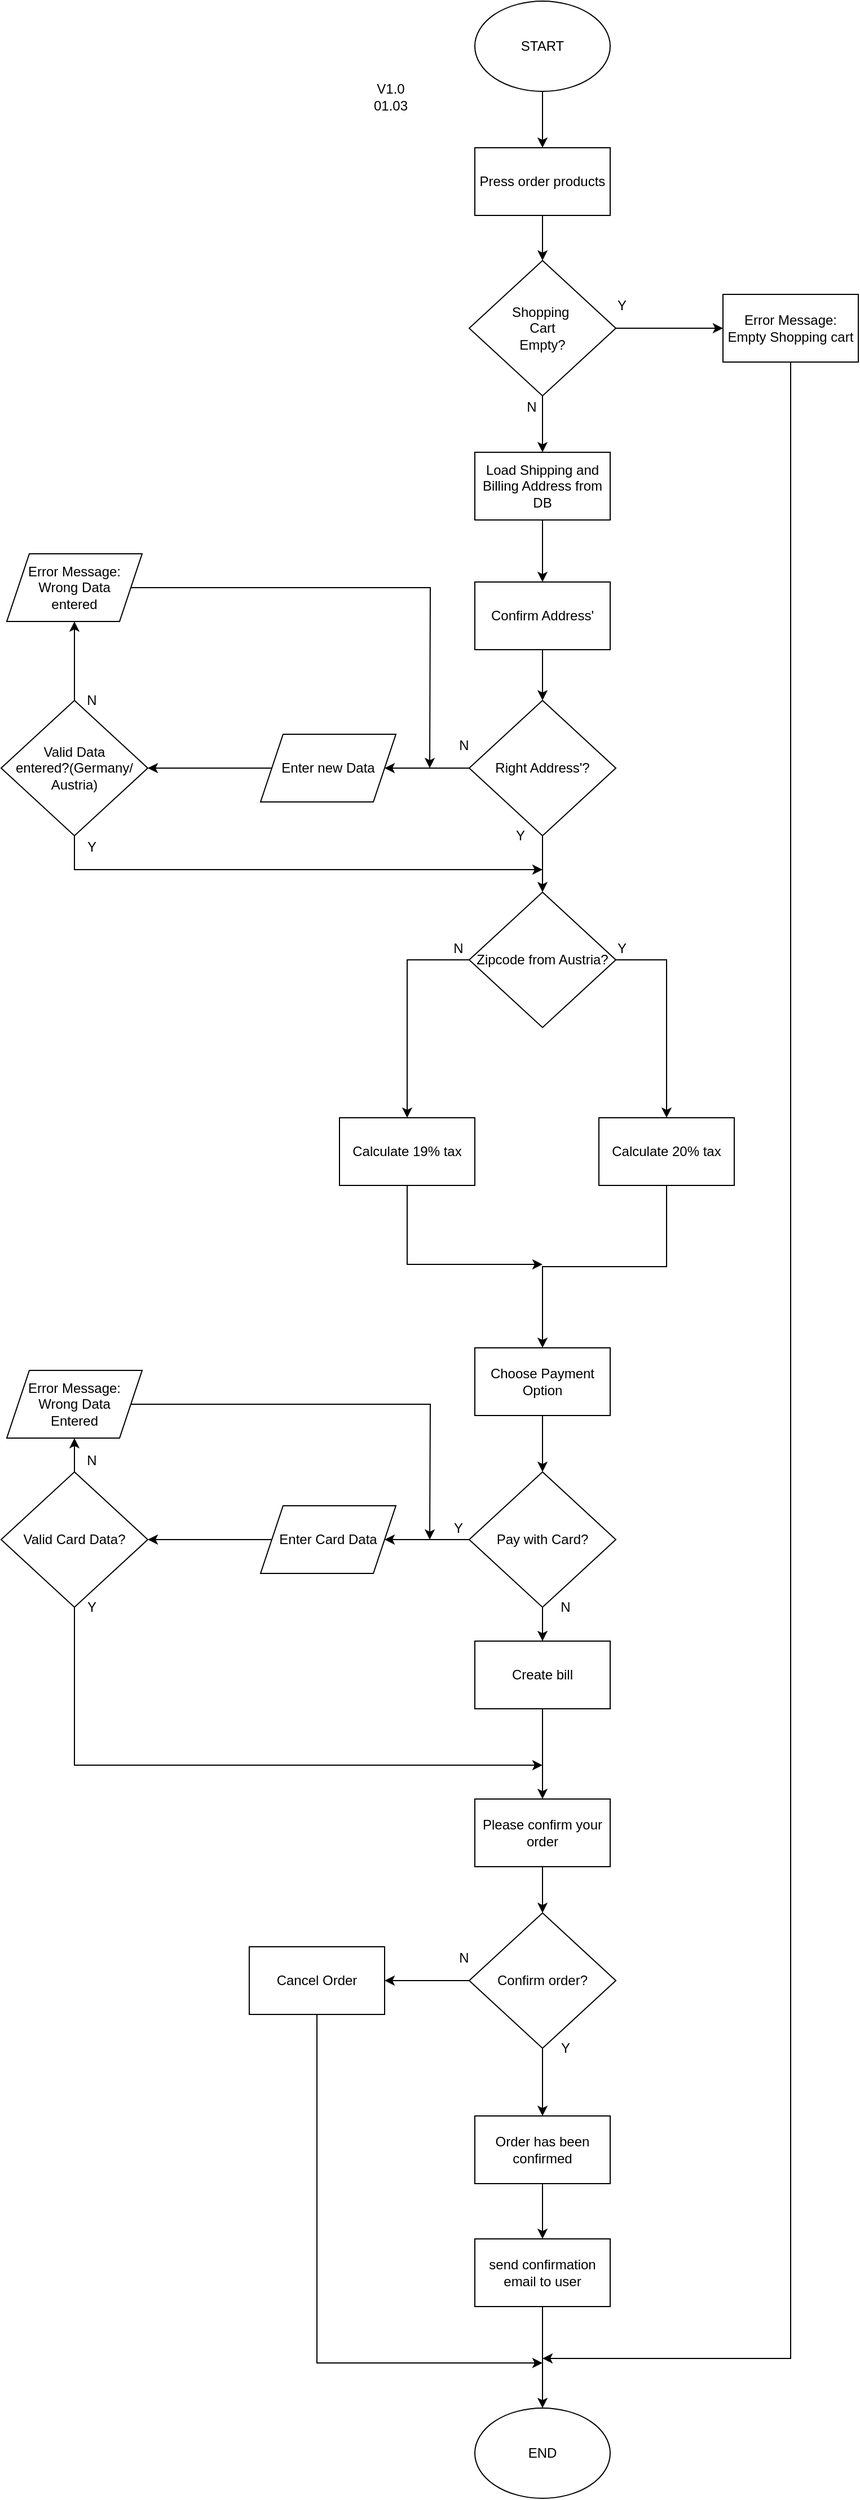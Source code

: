 <mxfile version="16.6.4" type="device"><diagram id="TBy14UvQdHu4eIZwbRQc" name="Page-1"><mxGraphModel dx="1921" dy="586" grid="1" gridSize="10" guides="1" tooltips="1" connect="1" arrows="1" fold="1" page="1" pageScale="1" pageWidth="827" pageHeight="1169" math="0" shadow="0"><root><mxCell id="0"/><mxCell id="1" parent="0"/><mxCell id="tdk7alcECheSQ_l8GzyV-24" style="edgeStyle=orthogonalEdgeStyle;rounded=0;orthogonalLoop=1;jettySize=auto;html=1;exitX=0.5;exitY=1;exitDx=0;exitDy=0;entryX=0.5;entryY=0;entryDx=0;entryDy=0;" parent="1" source="tdk7alcECheSQ_l8GzyV-1" target="tdk7alcECheSQ_l8GzyV-3" edge="1"><mxGeometry relative="1" as="geometry"/></mxCell><mxCell id="tdk7alcECheSQ_l8GzyV-1" value="START" style="ellipse;whiteSpace=wrap;html=1;" parent="1" vertex="1"><mxGeometry x="80" y="50" width="120" height="80" as="geometry"/></mxCell><mxCell id="tdk7alcECheSQ_l8GzyV-2" value="END" style="ellipse;whiteSpace=wrap;html=1;" parent="1" vertex="1"><mxGeometry x="80" y="2184" width="120" height="80" as="geometry"/></mxCell><mxCell id="tdk7alcECheSQ_l8GzyV-25" style="edgeStyle=orthogonalEdgeStyle;rounded=0;orthogonalLoop=1;jettySize=auto;html=1;exitX=0.5;exitY=1;exitDx=0;exitDy=0;entryX=0.5;entryY=0;entryDx=0;entryDy=0;" parent="1" source="tdk7alcECheSQ_l8GzyV-3" target="tdk7alcECheSQ_l8GzyV-4" edge="1"><mxGeometry relative="1" as="geometry"/></mxCell><mxCell id="tdk7alcECheSQ_l8GzyV-3" value="Press order products" style="rounded=0;whiteSpace=wrap;html=1;" parent="1" vertex="1"><mxGeometry x="80" y="180" width="120" height="60" as="geometry"/></mxCell><mxCell id="tdk7alcECheSQ_l8GzyV-27" style="edgeStyle=orthogonalEdgeStyle;rounded=0;orthogonalLoop=1;jettySize=auto;html=1;exitX=1;exitY=0.5;exitDx=0;exitDy=0;entryX=0;entryY=0.5;entryDx=0;entryDy=0;" parent="1" source="tdk7alcECheSQ_l8GzyV-4" target="tdk7alcECheSQ_l8GzyV-5" edge="1"><mxGeometry relative="1" as="geometry"/></mxCell><mxCell id="tdk7alcECheSQ_l8GzyV-28" style="edgeStyle=orthogonalEdgeStyle;rounded=0;orthogonalLoop=1;jettySize=auto;html=1;exitX=0.5;exitY=1;exitDx=0;exitDy=0;entryX=0.5;entryY=0;entryDx=0;entryDy=0;" parent="1" source="tdk7alcECheSQ_l8GzyV-4" target="tdk7alcECheSQ_l8GzyV-9" edge="1"><mxGeometry relative="1" as="geometry"/></mxCell><mxCell id="tdk7alcECheSQ_l8GzyV-4" value="&lt;div&gt;Shopping&amp;nbsp;&lt;/div&gt;&lt;div&gt;Cart&lt;/div&gt;&lt;div&gt;Empty?&lt;/div&gt;" style="rhombus;whiteSpace=wrap;html=1;" parent="1" vertex="1"><mxGeometry x="75" y="280" width="130" height="120" as="geometry"/></mxCell><mxCell id="tdk7alcECheSQ_l8GzyV-57" style="edgeStyle=orthogonalEdgeStyle;rounded=0;orthogonalLoop=1;jettySize=auto;html=1;exitX=0.5;exitY=1;exitDx=0;exitDy=0;" parent="1" source="tdk7alcECheSQ_l8GzyV-5" edge="1"><mxGeometry relative="1" as="geometry"><mxPoint x="140" y="2140" as="targetPoint"/><Array as="points"><mxPoint x="360" y="2140"/></Array></mxGeometry></mxCell><mxCell id="tdk7alcECheSQ_l8GzyV-5" value="Error Message:&lt;br&gt;Empty Shopping cart" style="rounded=0;whiteSpace=wrap;html=1;" parent="1" vertex="1"><mxGeometry x="300" y="310" width="120" height="60" as="geometry"/></mxCell><mxCell id="tdk7alcECheSQ_l8GzyV-29" style="edgeStyle=orthogonalEdgeStyle;rounded=0;orthogonalLoop=1;jettySize=auto;html=1;exitX=0.5;exitY=1;exitDx=0;exitDy=0;entryX=0.5;entryY=0;entryDx=0;entryDy=0;" parent="1" source="tdk7alcECheSQ_l8GzyV-9" target="tdk7alcECheSQ_l8GzyV-11" edge="1"><mxGeometry relative="1" as="geometry"/></mxCell><mxCell id="tdk7alcECheSQ_l8GzyV-9" value="Load Shipping and&lt;br&gt;Billing Address from DB" style="rounded=0;whiteSpace=wrap;html=1;" parent="1" vertex="1"><mxGeometry x="80" y="450" width="120" height="60" as="geometry"/></mxCell><mxCell id="tdk7alcECheSQ_l8GzyV-30" style="edgeStyle=orthogonalEdgeStyle;rounded=0;orthogonalLoop=1;jettySize=auto;html=1;exitX=0.5;exitY=1;exitDx=0;exitDy=0;entryX=0.5;entryY=0;entryDx=0;entryDy=0;" parent="1" source="tdk7alcECheSQ_l8GzyV-11" target="tdk7alcECheSQ_l8GzyV-13" edge="1"><mxGeometry relative="1" as="geometry"/></mxCell><mxCell id="tdk7alcECheSQ_l8GzyV-11" value="Confirm Address'" style="rounded=0;whiteSpace=wrap;html=1;" parent="1" vertex="1"><mxGeometry x="80" y="565" width="120" height="60" as="geometry"/></mxCell><mxCell id="tdk7alcECheSQ_l8GzyV-40" style="edgeStyle=orthogonalEdgeStyle;rounded=0;orthogonalLoop=1;jettySize=auto;html=1;exitX=0;exitY=0.5;exitDx=0;exitDy=0;entryX=1;entryY=0.5;entryDx=0;entryDy=0;" parent="1" source="tdk7alcECheSQ_l8GzyV-13" target="tdk7alcECheSQ_l8GzyV-15" edge="1"><mxGeometry relative="1" as="geometry"/></mxCell><mxCell id="tQsKMxtB-hnKfBN2ECt9-18" style="edgeStyle=orthogonalEdgeStyle;rounded=0;orthogonalLoop=1;jettySize=auto;html=1;exitX=0.5;exitY=1;exitDx=0;exitDy=0;entryX=0.5;entryY=0;entryDx=0;entryDy=0;" edge="1" parent="1" source="tdk7alcECheSQ_l8GzyV-13" target="tQsKMxtB-hnKfBN2ECt9-11"><mxGeometry relative="1" as="geometry"/></mxCell><mxCell id="tdk7alcECheSQ_l8GzyV-13" value="Right Address'?" style="rhombus;whiteSpace=wrap;html=1;" parent="1" vertex="1"><mxGeometry x="75" y="670" width="130" height="120" as="geometry"/></mxCell><mxCell id="tdk7alcECheSQ_l8GzyV-41" style="edgeStyle=orthogonalEdgeStyle;rounded=0;orthogonalLoop=1;jettySize=auto;html=1;exitX=0;exitY=0.5;exitDx=0;exitDy=0;" parent="1" source="tdk7alcECheSQ_l8GzyV-15" target="tdk7alcECheSQ_l8GzyV-16" edge="1"><mxGeometry relative="1" as="geometry"/></mxCell><mxCell id="tdk7alcECheSQ_l8GzyV-15" value="Enter new Data" style="shape=parallelogram;perimeter=parallelogramPerimeter;whiteSpace=wrap;html=1;fixedSize=1;" parent="1" vertex="1"><mxGeometry x="-110" y="700" width="120" height="60" as="geometry"/></mxCell><mxCell id="tdk7alcECheSQ_l8GzyV-43" style="edgeStyle=orthogonalEdgeStyle;rounded=0;orthogonalLoop=1;jettySize=auto;html=1;exitX=0.5;exitY=1;exitDx=0;exitDy=0;" parent="1" source="tdk7alcECheSQ_l8GzyV-16" edge="1"><mxGeometry relative="1" as="geometry"><mxPoint x="140" y="820" as="targetPoint"/><Array as="points"><mxPoint x="-275" y="820"/></Array></mxGeometry></mxCell><mxCell id="tdk7alcECheSQ_l8GzyV-48" style="edgeStyle=orthogonalEdgeStyle;rounded=0;orthogonalLoop=1;jettySize=auto;html=1;exitX=0.5;exitY=0;exitDx=0;exitDy=0;entryX=0.5;entryY=1;entryDx=0;entryDy=0;" parent="1" source="tdk7alcECheSQ_l8GzyV-16" edge="1"><mxGeometry relative="1" as="geometry"><mxPoint x="-275.0" y="600" as="targetPoint"/></mxGeometry></mxCell><mxCell id="tdk7alcECheSQ_l8GzyV-16" value="Valid Data&lt;br&gt;entered?(Germany/&lt;br&gt;Austria)" style="rhombus;whiteSpace=wrap;html=1;" parent="1" vertex="1"><mxGeometry x="-340" y="670" width="130" height="120" as="geometry"/></mxCell><mxCell id="tdk7alcECheSQ_l8GzyV-32" style="edgeStyle=orthogonalEdgeStyle;rounded=0;orthogonalLoop=1;jettySize=auto;html=1;exitX=0.5;exitY=1;exitDx=0;exitDy=0;entryX=0.5;entryY=0;entryDx=0;entryDy=0;" parent="1" source="tdk7alcECheSQ_l8GzyV-17" target="tdk7alcECheSQ_l8GzyV-19" edge="1"><mxGeometry relative="1" as="geometry"/></mxCell><mxCell id="tdk7alcECheSQ_l8GzyV-17" value="Choose Payment Option" style="rounded=0;whiteSpace=wrap;html=1;" parent="1" vertex="1"><mxGeometry x="80" y="1244" width="120" height="60" as="geometry"/></mxCell><mxCell id="tdk7alcECheSQ_l8GzyV-52" style="edgeStyle=orthogonalEdgeStyle;rounded=0;orthogonalLoop=1;jettySize=auto;html=1;exitX=0;exitY=0.5;exitDx=0;exitDy=0;entryX=1;entryY=0.5;entryDx=0;entryDy=0;" parent="1" source="tdk7alcECheSQ_l8GzyV-19" target="tdk7alcECheSQ_l8GzyV-50" edge="1"><mxGeometry relative="1" as="geometry"/></mxCell><mxCell id="tQsKMxtB-hnKfBN2ECt9-4" style="edgeStyle=orthogonalEdgeStyle;rounded=0;orthogonalLoop=1;jettySize=auto;html=1;exitX=0.5;exitY=1;exitDx=0;exitDy=0;entryX=0.5;entryY=0;entryDx=0;entryDy=0;" edge="1" parent="1" source="tdk7alcECheSQ_l8GzyV-19" target="tQsKMxtB-hnKfBN2ECt9-3"><mxGeometry relative="1" as="geometry"/></mxCell><mxCell id="tdk7alcECheSQ_l8GzyV-19" value="Pay with Card?" style="rhombus;whiteSpace=wrap;html=1;" parent="1" vertex="1"><mxGeometry x="75" y="1354" width="130" height="120" as="geometry"/></mxCell><mxCell id="tdk7alcECheSQ_l8GzyV-34" style="edgeStyle=orthogonalEdgeStyle;rounded=0;orthogonalLoop=1;jettySize=auto;html=1;exitX=0.5;exitY=1;exitDx=0;exitDy=0;entryX=0.5;entryY=0;entryDx=0;entryDy=0;" parent="1" source="tdk7alcECheSQ_l8GzyV-20" target="tdk7alcECheSQ_l8GzyV-22" edge="1"><mxGeometry relative="1" as="geometry"/></mxCell><mxCell id="tdk7alcECheSQ_l8GzyV-20" value="Please confirm your order" style="rounded=0;whiteSpace=wrap;html=1;" parent="1" vertex="1"><mxGeometry x="80" y="1644" width="120" height="60" as="geometry"/></mxCell><mxCell id="tdk7alcECheSQ_l8GzyV-35" style="edgeStyle=orthogonalEdgeStyle;rounded=0;orthogonalLoop=1;jettySize=auto;html=1;exitX=0.5;exitY=1;exitDx=0;exitDy=0;entryX=0.5;entryY=0;entryDx=0;entryDy=0;" parent="1" source="tdk7alcECheSQ_l8GzyV-22" target="tdk7alcECheSQ_l8GzyV-23" edge="1"><mxGeometry relative="1" as="geometry"/></mxCell><mxCell id="tdk7alcECheSQ_l8GzyV-38" style="edgeStyle=orthogonalEdgeStyle;rounded=0;orthogonalLoop=1;jettySize=auto;html=1;exitX=0;exitY=0.5;exitDx=0;exitDy=0;entryX=1;entryY=0.5;entryDx=0;entryDy=0;" parent="1" source="tdk7alcECheSQ_l8GzyV-22" target="tdk7alcECheSQ_l8GzyV-37" edge="1"><mxGeometry relative="1" as="geometry"/></mxCell><mxCell id="tdk7alcECheSQ_l8GzyV-22" value="Confirm order?" style="rhombus;whiteSpace=wrap;html=1;" parent="1" vertex="1"><mxGeometry x="75" y="1745" width="130" height="120" as="geometry"/></mxCell><mxCell id="tQsKMxtB-hnKfBN2ECt9-7" style="edgeStyle=orthogonalEdgeStyle;rounded=0;orthogonalLoop=1;jettySize=auto;html=1;exitX=0.5;exitY=1;exitDx=0;exitDy=0;" edge="1" parent="1" source="tdk7alcECheSQ_l8GzyV-23" target="tQsKMxtB-hnKfBN2ECt9-6"><mxGeometry relative="1" as="geometry"/></mxCell><mxCell id="tdk7alcECheSQ_l8GzyV-23" value="Order has been confirmed" style="rounded=0;whiteSpace=wrap;html=1;" parent="1" vertex="1"><mxGeometry x="80" y="1925" width="120" height="60" as="geometry"/></mxCell><mxCell id="tdk7alcECheSQ_l8GzyV-39" style="edgeStyle=orthogonalEdgeStyle;rounded=0;orthogonalLoop=1;jettySize=auto;html=1;exitX=0.5;exitY=1;exitDx=0;exitDy=0;" parent="1" source="tdk7alcECheSQ_l8GzyV-37" edge="1"><mxGeometry relative="1" as="geometry"><mxPoint x="140" y="2144" as="targetPoint"/><Array as="points"><mxPoint x="-60" y="2144"/></Array></mxGeometry></mxCell><mxCell id="tdk7alcECheSQ_l8GzyV-37" value="Cancel Order" style="rounded=0;whiteSpace=wrap;html=1;" parent="1" vertex="1"><mxGeometry x="-120" y="1775" width="120" height="60" as="geometry"/></mxCell><mxCell id="tdk7alcECheSQ_l8GzyV-54" style="edgeStyle=orthogonalEdgeStyle;rounded=0;orthogonalLoop=1;jettySize=auto;html=1;exitX=0.5;exitY=0;exitDx=0;exitDy=0;entryX=0.5;entryY=1;entryDx=0;entryDy=0;" parent="1" source="tdk7alcECheSQ_l8GzyV-46" edge="1"><mxGeometry relative="1" as="geometry"><mxPoint x="-275.0" y="1324" as="targetPoint"/></mxGeometry></mxCell><mxCell id="tdk7alcECheSQ_l8GzyV-56" style="edgeStyle=orthogonalEdgeStyle;rounded=0;orthogonalLoop=1;jettySize=auto;html=1;exitX=0.5;exitY=1;exitDx=0;exitDy=0;" parent="1" source="tdk7alcECheSQ_l8GzyV-46" edge="1"><mxGeometry relative="1" as="geometry"><mxPoint x="140" y="1614" as="targetPoint"/><Array as="points"><mxPoint x="-275" y="1614"/></Array></mxGeometry></mxCell><mxCell id="tdk7alcECheSQ_l8GzyV-46" value="Valid Card Data?" style="rhombus;whiteSpace=wrap;html=1;" parent="1" vertex="1"><mxGeometry x="-340" y="1354" width="130" height="120" as="geometry"/></mxCell><mxCell id="tdk7alcECheSQ_l8GzyV-49" style="edgeStyle=orthogonalEdgeStyle;rounded=0;orthogonalLoop=1;jettySize=auto;html=1;exitX=1;exitY=0.5;exitDx=0;exitDy=0;" parent="1" source="tQsKMxtB-hnKfBN2ECt9-2" edge="1"><mxGeometry relative="1" as="geometry"><mxPoint x="40" y="730" as="targetPoint"/><mxPoint x="-215.0" y="570" as="sourcePoint"/></mxGeometry></mxCell><mxCell id="tdk7alcECheSQ_l8GzyV-51" style="edgeStyle=orthogonalEdgeStyle;rounded=0;orthogonalLoop=1;jettySize=auto;html=1;exitX=0;exitY=0.5;exitDx=0;exitDy=0;entryX=1;entryY=0.5;entryDx=0;entryDy=0;" parent="1" source="tdk7alcECheSQ_l8GzyV-50" target="tdk7alcECheSQ_l8GzyV-46" edge="1"><mxGeometry relative="1" as="geometry"/></mxCell><mxCell id="tdk7alcECheSQ_l8GzyV-50" value="Enter Card Data" style="shape=parallelogram;perimeter=parallelogramPerimeter;whiteSpace=wrap;html=1;fixedSize=1;" parent="1" vertex="1"><mxGeometry x="-110" y="1384" width="120" height="60" as="geometry"/></mxCell><mxCell id="tdk7alcECheSQ_l8GzyV-55" style="edgeStyle=orthogonalEdgeStyle;rounded=0;orthogonalLoop=1;jettySize=auto;html=1;exitX=1;exitY=0.5;exitDx=0;exitDy=0;" parent="1" source="tQsKMxtB-hnKfBN2ECt9-1" edge="1"><mxGeometry relative="1" as="geometry"><mxPoint x="40" y="1414" as="targetPoint"/><mxPoint x="-215.0" y="1294" as="sourcePoint"/></mxGeometry></mxCell><mxCell id="tdk7alcECheSQ_l8GzyV-58" value="N" style="text;html=1;align=center;verticalAlign=middle;resizable=0;points=[];autosize=1;strokeColor=none;fillColor=none;" parent="1" vertex="1"><mxGeometry x="120" y="400" width="20" height="20" as="geometry"/></mxCell><mxCell id="tdk7alcECheSQ_l8GzyV-59" value="N" style="text;html=1;align=center;verticalAlign=middle;resizable=0;points=[];autosize=1;strokeColor=none;fillColor=none;" parent="1" vertex="1"><mxGeometry x="60" y="700" width="20" height="20" as="geometry"/></mxCell><mxCell id="tdk7alcECheSQ_l8GzyV-60" value="N" style="text;html=1;align=center;verticalAlign=middle;resizable=0;points=[];autosize=1;strokeColor=none;fillColor=none;" parent="1" vertex="1"><mxGeometry x="150" y="1464" width="20" height="20" as="geometry"/></mxCell><mxCell id="tdk7alcECheSQ_l8GzyV-61" value="N" style="text;html=1;align=center;verticalAlign=middle;resizable=0;points=[];autosize=1;strokeColor=none;fillColor=none;" parent="1" vertex="1"><mxGeometry x="60" y="1775" width="20" height="20" as="geometry"/></mxCell><mxCell id="tdk7alcECheSQ_l8GzyV-62" value="Y" style="text;html=1;align=center;verticalAlign=middle;resizable=0;points=[];autosize=1;strokeColor=none;fillColor=none;" parent="1" vertex="1"><mxGeometry x="110" y="780" width="20" height="20" as="geometry"/></mxCell><mxCell id="tdk7alcECheSQ_l8GzyV-63" value="Y" style="text;html=1;align=center;verticalAlign=middle;resizable=0;points=[];autosize=1;strokeColor=none;fillColor=none;" parent="1" vertex="1"><mxGeometry x="200" y="310" width="20" height="20" as="geometry"/></mxCell><mxCell id="tdk7alcECheSQ_l8GzyV-64" value="Y" style="text;html=1;align=center;verticalAlign=middle;resizable=0;points=[];autosize=1;strokeColor=none;fillColor=none;" parent="1" vertex="1"><mxGeometry x="55" y="1394" width="20" height="20" as="geometry"/></mxCell><mxCell id="tdk7alcECheSQ_l8GzyV-65" value="Y" style="text;html=1;align=center;verticalAlign=middle;resizable=0;points=[];autosize=1;strokeColor=none;fillColor=none;" parent="1" vertex="1"><mxGeometry x="150" y="1855" width="20" height="20" as="geometry"/></mxCell><mxCell id="tdk7alcECheSQ_l8GzyV-66" value="Y" style="text;html=1;align=center;verticalAlign=middle;resizable=0;points=[];autosize=1;strokeColor=none;fillColor=none;" parent="1" vertex="1"><mxGeometry x="-270" y="790" width="20" height="20" as="geometry"/></mxCell><mxCell id="tdk7alcECheSQ_l8GzyV-67" value="Y" style="text;html=1;align=center;verticalAlign=middle;resizable=0;points=[];autosize=1;strokeColor=none;fillColor=none;" parent="1" vertex="1"><mxGeometry x="-270" y="1464" width="20" height="20" as="geometry"/></mxCell><mxCell id="tdk7alcECheSQ_l8GzyV-68" value="N" style="text;html=1;align=center;verticalAlign=middle;resizable=0;points=[];autosize=1;strokeColor=none;fillColor=none;" parent="1" vertex="1"><mxGeometry x="-270" y="660" width="20" height="20" as="geometry"/></mxCell><mxCell id="tdk7alcECheSQ_l8GzyV-70" value="N" style="text;html=1;align=center;verticalAlign=middle;resizable=0;points=[];autosize=1;strokeColor=none;fillColor=none;" parent="1" vertex="1"><mxGeometry x="-270" y="1334" width="20" height="20" as="geometry"/></mxCell><mxCell id="tQsKMxtB-hnKfBN2ECt9-1" value="&lt;span&gt;Error Message:&lt;/span&gt;&lt;br&gt;&lt;span&gt;Wrong Data&lt;br&gt;Entered&lt;/span&gt;" style="shape=parallelogram;perimeter=parallelogramPerimeter;whiteSpace=wrap;html=1;fixedSize=1;" vertex="1" parent="1"><mxGeometry x="-335" y="1264" width="120" height="60" as="geometry"/></mxCell><mxCell id="tQsKMxtB-hnKfBN2ECt9-2" value="&lt;span&gt;Error Message:&lt;/span&gt;&lt;br&gt;&lt;span&gt;Wrong Data&lt;br&gt;entered&lt;/span&gt;" style="shape=parallelogram;perimeter=parallelogramPerimeter;whiteSpace=wrap;html=1;fixedSize=1;" vertex="1" parent="1"><mxGeometry x="-335" y="540" width="120" height="60" as="geometry"/></mxCell><mxCell id="tQsKMxtB-hnKfBN2ECt9-5" style="edgeStyle=orthogonalEdgeStyle;rounded=0;orthogonalLoop=1;jettySize=auto;html=1;exitX=0.5;exitY=1;exitDx=0;exitDy=0;entryX=0.5;entryY=0;entryDx=0;entryDy=0;" edge="1" parent="1" source="tQsKMxtB-hnKfBN2ECt9-3" target="tdk7alcECheSQ_l8GzyV-20"><mxGeometry relative="1" as="geometry"/></mxCell><mxCell id="tQsKMxtB-hnKfBN2ECt9-3" value="Create bill" style="rounded=0;whiteSpace=wrap;html=1;" vertex="1" parent="1"><mxGeometry x="80" y="1504" width="120" height="60" as="geometry"/></mxCell><mxCell id="tQsKMxtB-hnKfBN2ECt9-8" style="edgeStyle=orthogonalEdgeStyle;rounded=0;orthogonalLoop=1;jettySize=auto;html=1;exitX=0.5;exitY=1;exitDx=0;exitDy=0;entryX=0.5;entryY=0;entryDx=0;entryDy=0;" edge="1" parent="1" source="tQsKMxtB-hnKfBN2ECt9-6" target="tdk7alcECheSQ_l8GzyV-2"><mxGeometry relative="1" as="geometry"/></mxCell><mxCell id="tQsKMxtB-hnKfBN2ECt9-6" value="send confirmation&lt;br&gt;email to user" style="rounded=0;whiteSpace=wrap;html=1;" vertex="1" parent="1"><mxGeometry x="80" y="2034" width="120" height="60" as="geometry"/></mxCell><mxCell id="tQsKMxtB-hnKfBN2ECt9-9" value="V1.0&lt;br&gt;01.03" style="text;html=1;align=center;verticalAlign=middle;resizable=0;points=[];autosize=1;strokeColor=none;fillColor=none;" vertex="1" parent="1"><mxGeometry x="-20" y="120" width="50" height="30" as="geometry"/></mxCell><mxCell id="tQsKMxtB-hnKfBN2ECt9-16" style="edgeStyle=orthogonalEdgeStyle;rounded=0;orthogonalLoop=1;jettySize=auto;html=1;exitX=1;exitY=0.5;exitDx=0;exitDy=0;entryX=0.5;entryY=0;entryDx=0;entryDy=0;" edge="1" parent="1" source="tQsKMxtB-hnKfBN2ECt9-11" target="tQsKMxtB-hnKfBN2ECt9-14"><mxGeometry relative="1" as="geometry"/></mxCell><mxCell id="tQsKMxtB-hnKfBN2ECt9-17" style="edgeStyle=orthogonalEdgeStyle;rounded=0;orthogonalLoop=1;jettySize=auto;html=1;exitX=0;exitY=0.5;exitDx=0;exitDy=0;entryX=0.5;entryY=0;entryDx=0;entryDy=0;" edge="1" parent="1" source="tQsKMxtB-hnKfBN2ECt9-11" target="tQsKMxtB-hnKfBN2ECt9-15"><mxGeometry relative="1" as="geometry"/></mxCell><mxCell id="tQsKMxtB-hnKfBN2ECt9-11" value="Zipcode from Austria?" style="rhombus;whiteSpace=wrap;html=1;" vertex="1" parent="1"><mxGeometry x="75" y="840" width="130" height="120" as="geometry"/></mxCell><mxCell id="tQsKMxtB-hnKfBN2ECt9-20" style="edgeStyle=orthogonalEdgeStyle;rounded=0;orthogonalLoop=1;jettySize=auto;html=1;exitX=0.5;exitY=1;exitDx=0;exitDy=0;entryX=0.5;entryY=0;entryDx=0;entryDy=0;" edge="1" parent="1" source="tQsKMxtB-hnKfBN2ECt9-14" target="tdk7alcECheSQ_l8GzyV-17"><mxGeometry relative="1" as="geometry"/></mxCell><mxCell id="tQsKMxtB-hnKfBN2ECt9-14" value="Calculate 20% tax" style="rounded=0;whiteSpace=wrap;html=1;" vertex="1" parent="1"><mxGeometry x="190" y="1040" width="120" height="60" as="geometry"/></mxCell><mxCell id="tQsKMxtB-hnKfBN2ECt9-21" style="edgeStyle=orthogonalEdgeStyle;rounded=0;orthogonalLoop=1;jettySize=auto;html=1;exitX=0.5;exitY=1;exitDx=0;exitDy=0;" edge="1" parent="1" source="tQsKMxtB-hnKfBN2ECt9-15"><mxGeometry relative="1" as="geometry"><mxPoint x="140" y="1170" as="targetPoint"/><Array as="points"><mxPoint x="20" y="1170"/></Array></mxGeometry></mxCell><mxCell id="tQsKMxtB-hnKfBN2ECt9-15" value="Calculate 19% tax" style="rounded=0;whiteSpace=wrap;html=1;" vertex="1" parent="1"><mxGeometry x="-40" y="1040" width="120" height="60" as="geometry"/></mxCell><mxCell id="tQsKMxtB-hnKfBN2ECt9-22" value="Y" style="text;html=1;align=center;verticalAlign=middle;resizable=0;points=[];autosize=1;strokeColor=none;fillColor=none;" vertex="1" parent="1"><mxGeometry x="200" y="880" width="20" height="20" as="geometry"/></mxCell><mxCell id="tQsKMxtB-hnKfBN2ECt9-23" value="N" style="text;html=1;align=center;verticalAlign=middle;resizable=0;points=[];autosize=1;strokeColor=none;fillColor=none;" vertex="1" parent="1"><mxGeometry x="55" y="880" width="20" height="20" as="geometry"/></mxCell></root></mxGraphModel></diagram></mxfile>